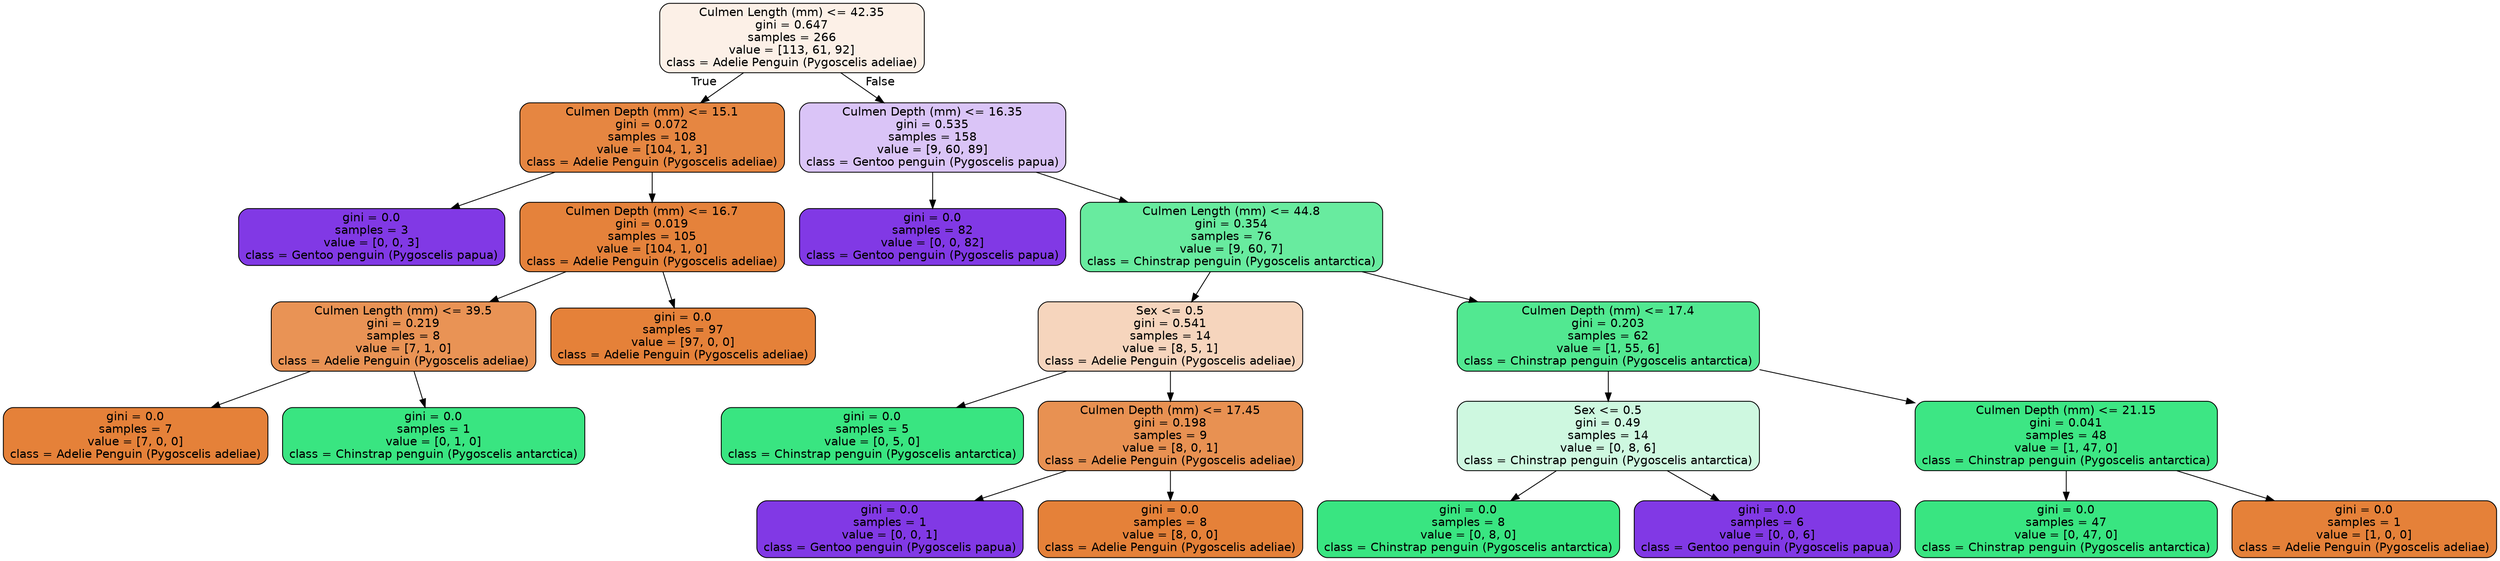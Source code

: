 digraph Tree {
node [shape=box, style="filled, rounded", color="black", fontname=helvetica] ;
edge [fontname=helvetica] ;
0 [label="Culmen Length (mm) <= 42.35\ngini = 0.647\nsamples = 266\nvalue = [113, 61, 92]\nclass = Adelie Penguin (Pygoscelis adeliae)", fillcolor="#fcf0e7"] ;
1 [label="Culmen Depth (mm) <= 15.1\ngini = 0.072\nsamples = 108\nvalue = [104, 1, 3]\nclass = Adelie Penguin (Pygoscelis adeliae)", fillcolor="#e68641"] ;
0 -> 1 [labeldistance=2.5, labelangle=45, headlabel="True"] ;
2 [label="gini = 0.0\nsamples = 3\nvalue = [0, 0, 3]\nclass = Gentoo penguin (Pygoscelis papua)", fillcolor="#8139e5"] ;
1 -> 2 ;
3 [label="Culmen Depth (mm) <= 16.7\ngini = 0.019\nsamples = 105\nvalue = [104, 1, 0]\nclass = Adelie Penguin (Pygoscelis adeliae)", fillcolor="#e5823b"] ;
1 -> 3 ;
4 [label="Culmen Length (mm) <= 39.5\ngini = 0.219\nsamples = 8\nvalue = [7, 1, 0]\nclass = Adelie Penguin (Pygoscelis adeliae)", fillcolor="#e99355"] ;
3 -> 4 ;
5 [label="gini = 0.0\nsamples = 7\nvalue = [7, 0, 0]\nclass = Adelie Penguin (Pygoscelis adeliae)", fillcolor="#e58139"] ;
4 -> 5 ;
6 [label="gini = 0.0\nsamples = 1\nvalue = [0, 1, 0]\nclass = Chinstrap penguin (Pygoscelis antarctica)", fillcolor="#39e581"] ;
4 -> 6 ;
7 [label="gini = 0.0\nsamples = 97\nvalue = [97, 0, 0]\nclass = Adelie Penguin (Pygoscelis adeliae)", fillcolor="#e58139"] ;
3 -> 7 ;
8 [label="Culmen Depth (mm) <= 16.35\ngini = 0.535\nsamples = 158\nvalue = [9, 60, 89]\nclass = Gentoo penguin (Pygoscelis papua)", fillcolor="#dac4f7"] ;
0 -> 8 [labeldistance=2.5, labelangle=-45, headlabel="False"] ;
9 [label="gini = 0.0\nsamples = 82\nvalue = [0, 0, 82]\nclass = Gentoo penguin (Pygoscelis papua)", fillcolor="#8139e5"] ;
8 -> 9 ;
10 [label="Culmen Length (mm) <= 44.8\ngini = 0.354\nsamples = 76\nvalue = [9, 60, 7]\nclass = Chinstrap penguin (Pygoscelis antarctica)", fillcolor="#68eb9f"] ;
8 -> 10 ;
11 [label="Sex <= 0.5\ngini = 0.541\nsamples = 14\nvalue = [8, 5, 1]\nclass = Adelie Penguin (Pygoscelis adeliae)", fillcolor="#f6d5bd"] ;
10 -> 11 ;
12 [label="gini = 0.0\nsamples = 5\nvalue = [0, 5, 0]\nclass = Chinstrap penguin (Pygoscelis antarctica)", fillcolor="#39e581"] ;
11 -> 12 ;
13 [label="Culmen Depth (mm) <= 17.45\ngini = 0.198\nsamples = 9\nvalue = [8, 0, 1]\nclass = Adelie Penguin (Pygoscelis adeliae)", fillcolor="#e89152"] ;
11 -> 13 ;
14 [label="gini = 0.0\nsamples = 1\nvalue = [0, 0, 1]\nclass = Gentoo penguin (Pygoscelis papua)", fillcolor="#8139e5"] ;
13 -> 14 ;
15 [label="gini = 0.0\nsamples = 8\nvalue = [8, 0, 0]\nclass = Adelie Penguin (Pygoscelis adeliae)", fillcolor="#e58139"] ;
13 -> 15 ;
16 [label="Culmen Depth (mm) <= 17.4\ngini = 0.203\nsamples = 62\nvalue = [1, 55, 6]\nclass = Chinstrap penguin (Pygoscelis antarctica)", fillcolor="#52e891"] ;
10 -> 16 ;
17 [label="Sex <= 0.5\ngini = 0.49\nsamples = 14\nvalue = [0, 8, 6]\nclass = Chinstrap penguin (Pygoscelis antarctica)", fillcolor="#cef8e0"] ;
16 -> 17 ;
18 [label="gini = 0.0\nsamples = 8\nvalue = [0, 8, 0]\nclass = Chinstrap penguin (Pygoscelis antarctica)", fillcolor="#39e581"] ;
17 -> 18 ;
19 [label="gini = 0.0\nsamples = 6\nvalue = [0, 0, 6]\nclass = Gentoo penguin (Pygoscelis papua)", fillcolor="#8139e5"] ;
17 -> 19 ;
20 [label="Culmen Depth (mm) <= 21.15\ngini = 0.041\nsamples = 48\nvalue = [1, 47, 0]\nclass = Chinstrap penguin (Pygoscelis antarctica)", fillcolor="#3de684"] ;
16 -> 20 ;
21 [label="gini = 0.0\nsamples = 47\nvalue = [0, 47, 0]\nclass = Chinstrap penguin (Pygoscelis antarctica)", fillcolor="#39e581"] ;
20 -> 21 ;
22 [label="gini = 0.0\nsamples = 1\nvalue = [1, 0, 0]\nclass = Adelie Penguin (Pygoscelis adeliae)", fillcolor="#e58139"] ;
20 -> 22 ;
}